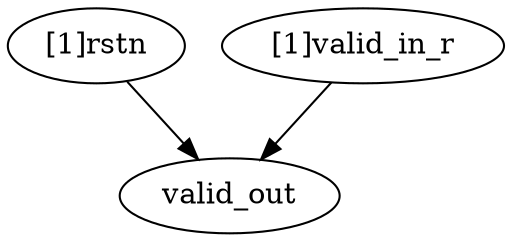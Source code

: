 strict digraph "" {
	"[1]rstn"	 [complexity=1,
		importance=0.0304485119019,
		rank=0.0304485119019];
	valid_out	 [complexity=0,
		importance=0.0114983200373,
		rank=0.0];
	"[1]rstn" -> valid_out;
	"[1]valid_in_r"	 [complexity=2,
		importance=0.0267226000659,
		rank=0.013361300033];
	"[1]valid_in_r" -> valid_out;
}

